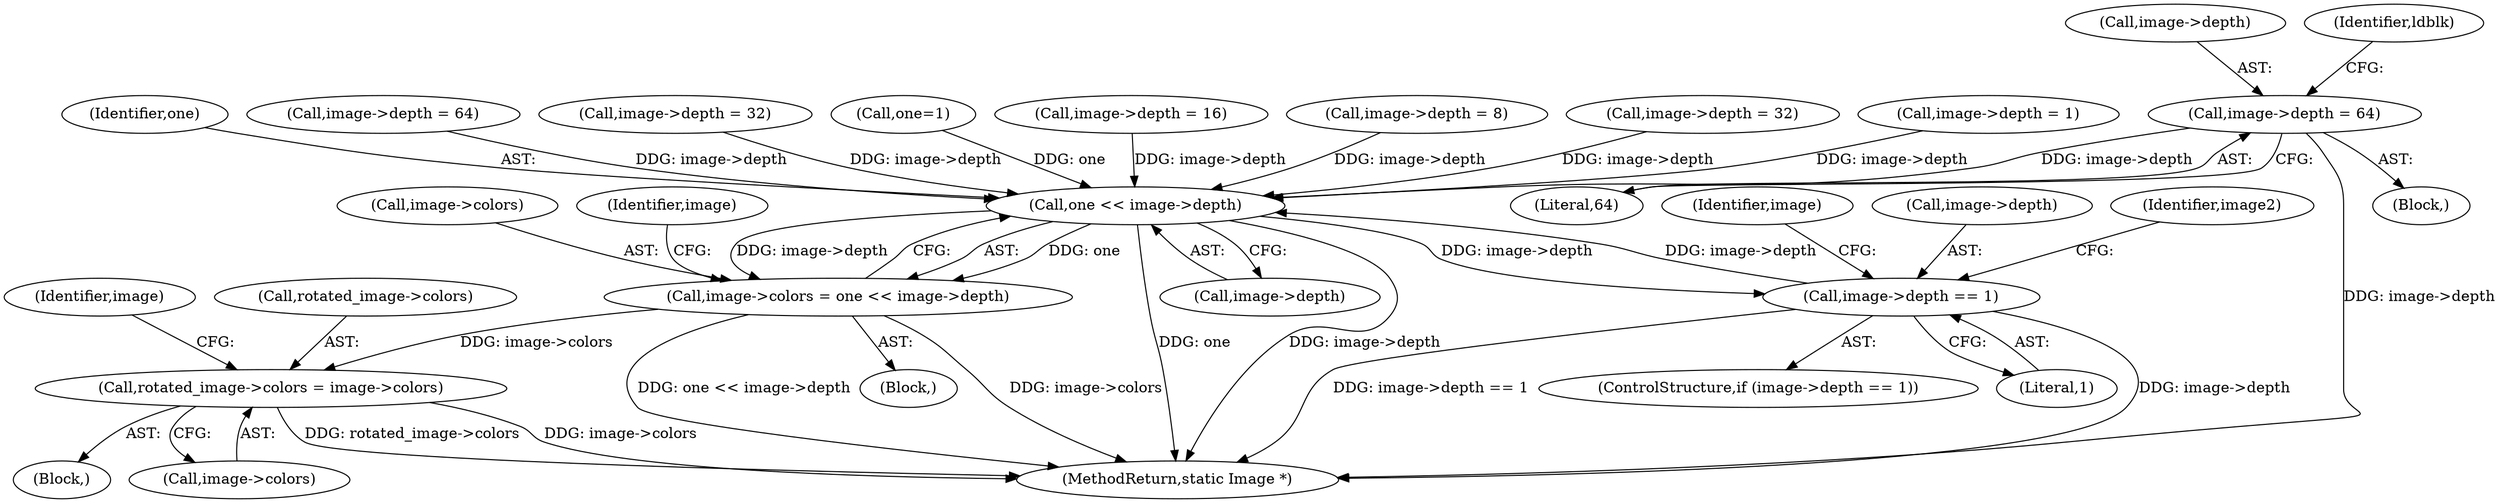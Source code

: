 digraph "0_ImageMagick_04178de2247e353fc095846784b9a10fefdbf890@pointer" {
"1000944" [label="(Call,image->depth = 64)"];
"1001077" [label="(Call,one << image->depth)"];
"1001073" [label="(Call,image->colors = one << image->depth)"];
"1001671" [label="(Call,rotated_image->colors = image->colors)"];
"1001615" [label="(Call,image->depth == 1)"];
"1001622" [label="(Identifier,image)"];
"1001079" [label="(Call,image->depth)"];
"1000904" [label="(Call,image->depth = 16)"];
"1000886" [label="(Call,image->depth = 8)"];
"1001073" [label="(Call,image->colors = one << image->depth)"];
"1000924" [label="(Call,image->depth = 32)"];
"1000438" [label="(Block,)"];
"1001680" [label="(Identifier,image)"];
"1000945" [label="(Call,image->depth)"];
"1001675" [label="(Call,image->colors)"];
"1000944" [label="(Call,image->depth = 64)"];
"1001615" [label="(Call,image->depth == 1)"];
"1001077" [label="(Call,one << image->depth)"];
"1001672" [label="(Call,rotated_image->colors)"];
"1001644" [label="(Block,)"];
"1001671" [label="(Call,rotated_image->colors = image->colors)"];
"1000880" [label="(Call,image->depth = 1)"];
"1001078" [label="(Identifier,one)"];
"1000995" [label="(Call,image->depth = 64)"];
"1000963" [label="(Call,image->depth = 32)"];
"1001616" [label="(Call,image->depth)"];
"1000868" [label="(Block,)"];
"1001619" [label="(Literal,1)"];
"1001627" [label="(Identifier,image2)"];
"1000948" [label="(Literal,64)"];
"1001614" [label="(ControlStructure,if (image->depth == 1))"];
"1000950" [label="(Identifier,ldblk)"];
"1001086" [label="(Identifier,image)"];
"1001070" [label="(Call,one=1)"];
"1001984" [label="(MethodReturn,static Image *)"];
"1001074" [label="(Call,image->colors)"];
"1000944" -> "1000868"  [label="AST: "];
"1000944" -> "1000948"  [label="CFG: "];
"1000945" -> "1000944"  [label="AST: "];
"1000948" -> "1000944"  [label="AST: "];
"1000950" -> "1000944"  [label="CFG: "];
"1000944" -> "1001984"  [label="DDG: image->depth"];
"1000944" -> "1001077"  [label="DDG: image->depth"];
"1001077" -> "1001073"  [label="AST: "];
"1001077" -> "1001079"  [label="CFG: "];
"1001078" -> "1001077"  [label="AST: "];
"1001079" -> "1001077"  [label="AST: "];
"1001073" -> "1001077"  [label="CFG: "];
"1001077" -> "1001984"  [label="DDG: one"];
"1001077" -> "1001984"  [label="DDG: image->depth"];
"1001077" -> "1001073"  [label="DDG: one"];
"1001077" -> "1001073"  [label="DDG: image->depth"];
"1001070" -> "1001077"  [label="DDG: one"];
"1000995" -> "1001077"  [label="DDG: image->depth"];
"1000880" -> "1001077"  [label="DDG: image->depth"];
"1000904" -> "1001077"  [label="DDG: image->depth"];
"1000963" -> "1001077"  [label="DDG: image->depth"];
"1000924" -> "1001077"  [label="DDG: image->depth"];
"1000886" -> "1001077"  [label="DDG: image->depth"];
"1001615" -> "1001077"  [label="DDG: image->depth"];
"1001077" -> "1001615"  [label="DDG: image->depth"];
"1001073" -> "1000438"  [label="AST: "];
"1001074" -> "1001073"  [label="AST: "];
"1001086" -> "1001073"  [label="CFG: "];
"1001073" -> "1001984"  [label="DDG: image->colors"];
"1001073" -> "1001984"  [label="DDG: one << image->depth"];
"1001073" -> "1001671"  [label="DDG: image->colors"];
"1001671" -> "1001644"  [label="AST: "];
"1001671" -> "1001675"  [label="CFG: "];
"1001672" -> "1001671"  [label="AST: "];
"1001675" -> "1001671"  [label="AST: "];
"1001680" -> "1001671"  [label="CFG: "];
"1001671" -> "1001984"  [label="DDG: rotated_image->colors"];
"1001671" -> "1001984"  [label="DDG: image->colors"];
"1001615" -> "1001614"  [label="AST: "];
"1001615" -> "1001619"  [label="CFG: "];
"1001616" -> "1001615"  [label="AST: "];
"1001619" -> "1001615"  [label="AST: "];
"1001622" -> "1001615"  [label="CFG: "];
"1001627" -> "1001615"  [label="CFG: "];
"1001615" -> "1001984"  [label="DDG: image->depth == 1"];
"1001615" -> "1001984"  [label="DDG: image->depth"];
}
